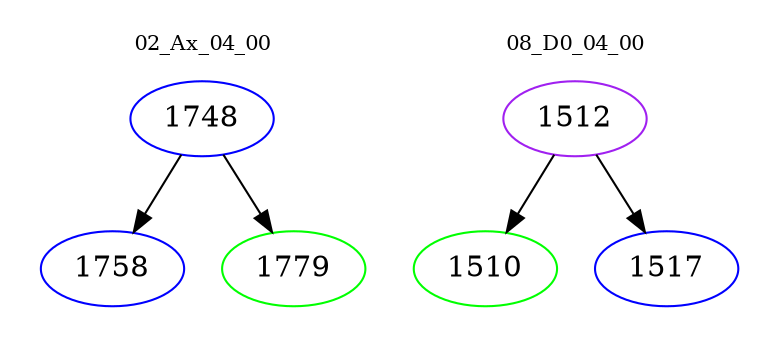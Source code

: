 digraph{
subgraph cluster_0 {
color = white
label = "02_Ax_04_00";
fontsize=10;
T0_1748 [label="1748", color="blue"]
T0_1748 -> T0_1758 [color="black"]
T0_1758 [label="1758", color="blue"]
T0_1748 -> T0_1779 [color="black"]
T0_1779 [label="1779", color="green"]
}
subgraph cluster_1 {
color = white
label = "08_D0_04_00";
fontsize=10;
T1_1512 [label="1512", color="purple"]
T1_1512 -> T1_1510 [color="black"]
T1_1510 [label="1510", color="green"]
T1_1512 -> T1_1517 [color="black"]
T1_1517 [label="1517", color="blue"]
}
}
